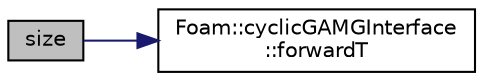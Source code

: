 digraph "size"
{
  bgcolor="transparent";
  edge [fontname="Helvetica",fontsize="10",labelfontname="Helvetica",labelfontsize="10"];
  node [fontname="Helvetica",fontsize="10",shape=record];
  rankdir="LR";
  Node1 [label="size",height=0.2,width=0.4,color="black", fillcolor="grey75", style="filled" fontcolor="black"];
  Node1 -> Node2 [color="midnightblue",fontsize="10",style="solid",fontname="Helvetica"];
  Node2 [label="Foam::cyclicGAMGInterface\l::forwardT",height=0.2,width=0.4,color="black",URL="$classFoam_1_1cyclicGAMGInterface.html#a187f3034c3ee57e3abbcf469b39819b9",tooltip="Return face transformation tensor. "];
}
